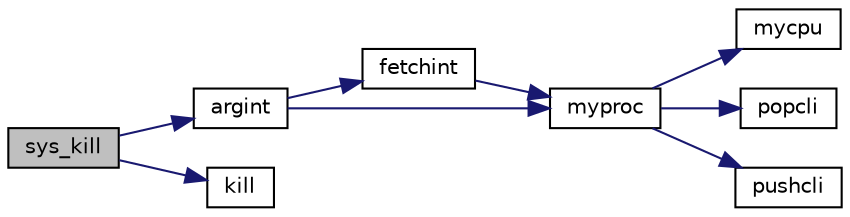 digraph "sys_kill"
{
 // LATEX_PDF_SIZE
  edge [fontname="Helvetica",fontsize="10",labelfontname="Helvetica",labelfontsize="10"];
  node [fontname="Helvetica",fontsize="10",shape=record];
  rankdir="LR";
  Node1 [label="sys_kill",height=0.2,width=0.4,color="black", fillcolor="grey75", style="filled", fontcolor="black",tooltip=" "];
  Node1 -> Node2 [color="midnightblue",fontsize="10",style="solid",fontname="Helvetica"];
  Node2 [label="argint",height=0.2,width=0.4,color="black", fillcolor="white", style="filled",URL="$d5/d64/defs_8h.html#a75bc8d8c7ea0b4b39d4f470e18e0dba7",tooltip=" "];
  Node2 -> Node3 [color="midnightblue",fontsize="10",style="solid",fontname="Helvetica"];
  Node3 [label="fetchint",height=0.2,width=0.4,color="black", fillcolor="white", style="filled",URL="$db/dd8/syscall_8c.html#a918cadc6c55aa7ac38982659c27a3a75",tooltip=" "];
  Node3 -> Node4 [color="midnightblue",fontsize="10",style="solid",fontname="Helvetica"];
  Node4 [label="myproc",height=0.2,width=0.4,color="black", fillcolor="white", style="filled",URL="$d5/d64/defs_8h.html#addb64b689e3c266aaa67cc0126bba441",tooltip=" "];
  Node4 -> Node5 [color="midnightblue",fontsize="10",style="solid",fontname="Helvetica"];
  Node5 [label="mycpu",height=0.2,width=0.4,color="black", fillcolor="white", style="filled",URL="$d3/dda/proc_8c.html#a6ab45dc363c8d9b7beb14c25be49c6d7",tooltip=" "];
  Node4 -> Node6 [color="midnightblue",fontsize="10",style="solid",fontname="Helvetica"];
  Node6 [label="popcli",height=0.2,width=0.4,color="black", fillcolor="white", style="filled",URL="$d5/d64/defs_8h.html#ae3424f669269fef400ce29c3aeb43fdb",tooltip=" "];
  Node4 -> Node7 [color="midnightblue",fontsize="10",style="solid",fontname="Helvetica"];
  Node7 [label="pushcli",height=0.2,width=0.4,color="black", fillcolor="white", style="filled",URL="$d5/d64/defs_8h.html#a206b749d1b7768dadce61cbcde7e0f1c",tooltip=" "];
  Node2 -> Node4 [color="midnightblue",fontsize="10",style="solid",fontname="Helvetica"];
  Node1 -> Node8 [color="midnightblue",fontsize="10",style="solid",fontname="Helvetica"];
  Node8 [label="kill",height=0.2,width=0.4,color="black", fillcolor="white", style="filled",URL="$d5/d64/defs_8h.html#ab893e9671d6bfe2b2604002a50639f21",tooltip=" "];
}
